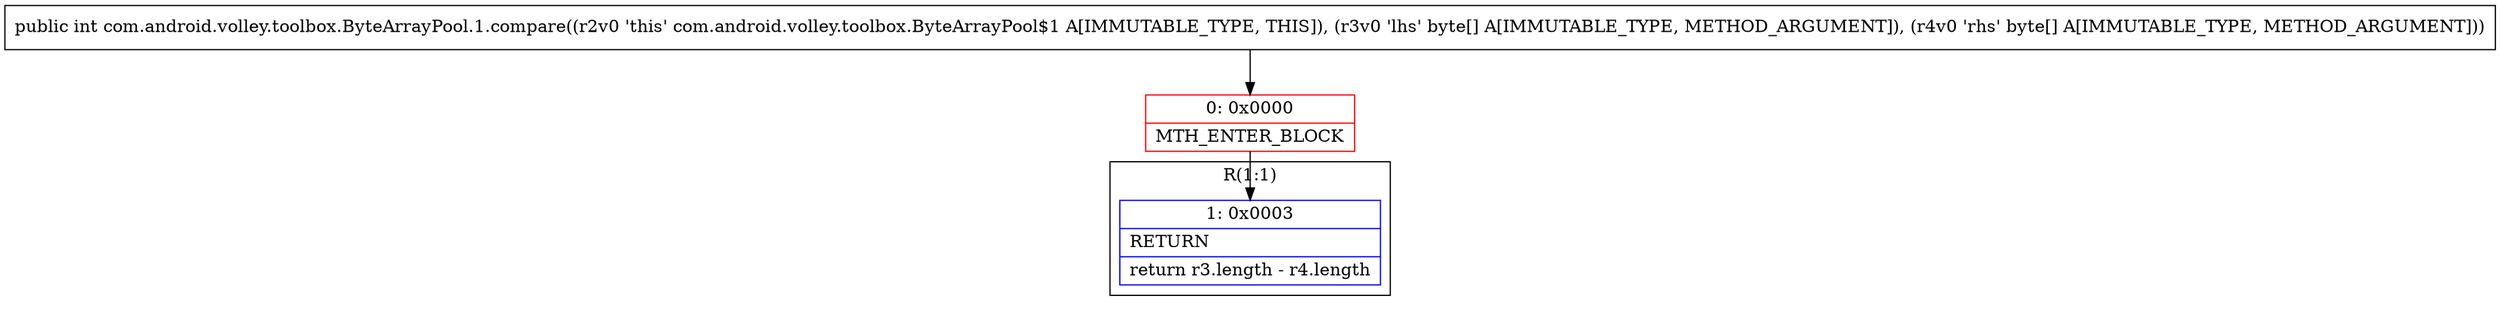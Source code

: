 digraph "CFG forcom.android.volley.toolbox.ByteArrayPool.1.compare([B[B)I" {
subgraph cluster_Region_43545509 {
label = "R(1:1)";
node [shape=record,color=blue];
Node_1 [shape=record,label="{1\:\ 0x0003|RETURN\l|return r3.length \- r4.length\l}"];
}
Node_0 [shape=record,color=red,label="{0\:\ 0x0000|MTH_ENTER_BLOCK\l}"];
MethodNode[shape=record,label="{public int com.android.volley.toolbox.ByteArrayPool.1.compare((r2v0 'this' com.android.volley.toolbox.ByteArrayPool$1 A[IMMUTABLE_TYPE, THIS]), (r3v0 'lhs' byte[] A[IMMUTABLE_TYPE, METHOD_ARGUMENT]), (r4v0 'rhs' byte[] A[IMMUTABLE_TYPE, METHOD_ARGUMENT])) }"];
MethodNode -> Node_0;
Node_0 -> Node_1;
}

